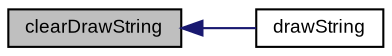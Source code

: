 digraph "clearDrawString"
{
  bgcolor="transparent";
  edge [fontname="Arial",fontsize="9",labelfontname="Arial",labelfontsize="9"];
  node [fontname="Arial",fontsize="9",shape=record];
  rankdir="LR";
  Node1 [label="clearDrawString",height=0.2,width=0.4,color="black", fillcolor="grey75", style="filled" fontcolor="black"];
  Node1 -> Node2 [dir="back",color="midnightblue",fontsize="9",style="solid",fontname="Arial"];
  Node2 [label="drawString",height=0.2,width=0.4,color="black",URL="$class_v_s_t_g_u_i_1_1_c_draw_context.html#a7b81958ed229f22fcd27a041c04a6e94",tooltip="draw an UTF-8 encoded string "];
}
